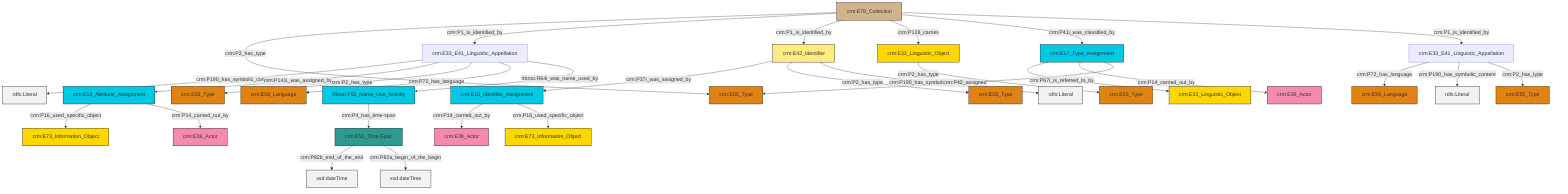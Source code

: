 graph TD
classDef Literal fill:#f2f2f2,stroke:#000000;
classDef CRM_Entity fill:#FFFFFF,stroke:#000000;
classDef Temporal_Entity fill:#00C9E6, stroke:#000000;
classDef Type fill:#E18312, stroke:#000000;
classDef Time-Span fill:#2C9C91, stroke:#000000;
classDef Appellation fill:#FFEB7F, stroke:#000000;
classDef Place fill:#008836, stroke:#000000;
classDef Persistent_Item fill:#B266B2, stroke:#000000;
classDef Conceptual_Object fill:#FFD700, stroke:#000000;
classDef Physical_Thing fill:#D2B48C, stroke:#000000;
classDef Actor fill:#f58aad, stroke:#000000;
classDef PC_Classes fill:#4ce600, stroke:#000000;
classDef Multi fill:#cccccc,stroke:#000000;

2["crm:E33_E41_Linguistic_Appellation"]:::Default -->|crm:P72_has_language| 0["crm:E56_Language"]:::Type
3["crm:E42_Identifier"]:::Appellation -->|crm:P37i_was_assigned_by| 4["crm:E15_Identifier_Assignment"]:::Temporal_Entity
9["crm:E13_Attribute_Assignment"]:::Temporal_Entity -->|crm:P16_used_specific_object| 11["crm:E73_Information_Object"]:::Conceptual_Object
2["crm:E33_E41_Linguistic_Appellation"]:::Default -->|crm:P190_has_symbolic_content| 12[rdfs:Literal]:::Literal
17["crm:E33_Linguistic_Object"]:::Conceptual_Object -->|crm:P2_has_type| 18["crm:E55_Type"]:::Type
2["crm:E33_E41_Linguistic_Appellation"]:::Default -->|crm:P2_has_type| 19["crm:E55_Type"]:::Type
3["crm:E42_Identifier"]:::Appellation -->|crm:P2_has_type| 26["crm:E55_Type"]:::Type
27["crm:E52_Time-Span"]:::Time-Span -->|crm:P82b_end_of_the_end| 28[xsd:dateTime]:::Literal
29["crm:E33_E41_Linguistic_Appellation"]:::Default -->|crm:P190_has_symbolic_content| 30[rdfs:Literal]:::Literal
29["crm:E33_E41_Linguistic_Appellation"]:::Default -->|crm:P141i_was_assigned_by| 9["crm:E13_Attribute_Assignment"]:::Temporal_Entity
5["frbroo:F52_Name_Use_Activity"]:::Temporal_Entity -->|crm:P4_has_time-span| 27["crm:E52_Time-Span"]:::Time-Span
3["crm:E42_Identifier"]:::Appellation -->|crm:P190_has_symbolic_content| 32[rdfs:Literal]:::Literal
29["crm:E33_E41_Linguistic_Appellation"]:::Default -->|crm:P2_has_type| 7["crm:E55_Type"]:::Type
33["crm:E17_Type_Assignment"]:::Temporal_Entity -->|crm:P67i_is_referred_to_by| 34["crm:E33_Linguistic_Object"]:::Conceptual_Object
4["crm:E15_Identifier_Assignment"]:::Temporal_Entity -->|crm:P14_carried_out_by| 35["crm:E39_Actor"]:::Actor
9["crm:E13_Attribute_Assignment"]:::Temporal_Entity -->|crm:P14_carried_out_by| 15["crm:E39_Actor"]:::Actor
29["crm:E33_E41_Linguistic_Appellation"]:::Default -->|crm:P72_has_language| 42["crm:E56_Language"]:::Type
13["crm:E78_Collection"]:::Physical_Thing -->|crm:P2_has_type| 46["crm:E55_Type"]:::Type
13["crm:E78_Collection"]:::Physical_Thing -->|crm:P1_is_identified_by| 29["crm:E33_E41_Linguistic_Appellation"]:::Default
29["crm:E33_E41_Linguistic_Appellation"]:::Default -->|frbroo:R64i_was_name_used_by| 5["frbroo:F52_Name_Use_Activity"]:::Temporal_Entity
13["crm:E78_Collection"]:::Physical_Thing -->|crm:P1_is_identified_by| 3["crm:E42_Identifier"]:::Appellation
13["crm:E78_Collection"]:::Physical_Thing -->|crm:P128_carries| 17["crm:E33_Linguistic_Object"]:::Conceptual_Object
33["crm:E17_Type_Assignment"]:::Temporal_Entity -->|crm:P14_carried_out_by| 21["crm:E39_Actor"]:::Actor
13["crm:E78_Collection"]:::Physical_Thing -->|crm:P41i_was_classified_by| 33["crm:E17_Type_Assignment"]:::Temporal_Entity
33["crm:E17_Type_Assignment"]:::Temporal_Entity -->|crm:P42_assigned| 46["crm:E55_Type"]:::Type
4["crm:E15_Identifier_Assignment"]:::Temporal_Entity -->|crm:P16_used_specific_object| 40["crm:E73_Information_Object"]:::Conceptual_Object
13["crm:E78_Collection"]:::Physical_Thing -->|crm:P1_is_identified_by| 2["crm:E33_E41_Linguistic_Appellation"]:::Default
27["crm:E52_Time-Span"]:::Time-Span -->|crm:P82a_begin_of_the_begin| 50[xsd:dateTime]:::Literal